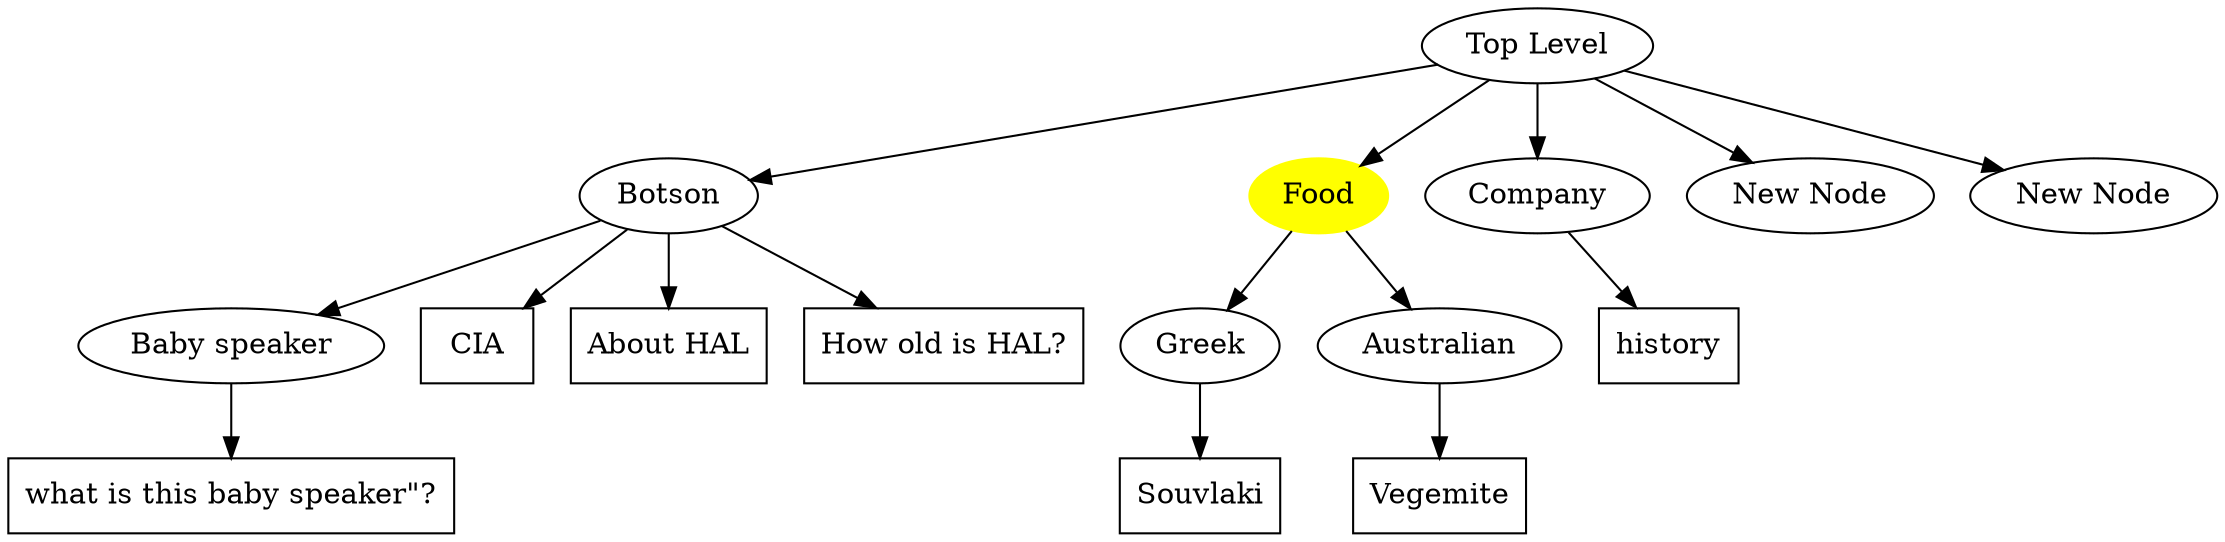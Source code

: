 digraph node_3 {
node_1 [label="Top Level",URL="Index.html?perform=ClassSubView&sub_class=1"];
node_1 -> node_2;
node_2 [label="Botson",URL="Index.html?perform=ClassSubView&sub_class=2"];
node_2 -> node_8;
node_8 [label="Baby speaker",URL="Index.html?perform=ClassSubView&sub_class=8"];
thread_7 [label="what is this baby speaker\"?",shape=box,URL="Index.html?perform=ScriptSubView&sub_script=7"];
node_8 -> thread_7;
thread_1 [label="CIA",shape=box,URL="Index.html?perform=ScriptSubView&sub_script=1"];
node_2 -> thread_1;
thread_3 [label="About HAL",shape=box,URL="Index.html?perform=ScriptSubView&sub_script=3"];
node_2 -> thread_3;
thread_6 [label="How old is HAL?",shape=box,URL="Index.html?perform=ScriptSubView&sub_script=6"];
node_2 -> thread_6;
node_1 -> node_3;
node_3 [label="Food",URL="Index.html?perform=ClassSubView&sub_class=3",color=yellow,style=filled];
node_3 -> node_4;
node_4 [label="Greek",URL="Index.html?perform=ClassSubView&sub_class=4"];
thread_2 [label="Souvlaki",shape=box,URL="Index.html?perform=ScriptSubView&sub_script=2"];
node_4 -> thread_2;
node_3 -> node_6;
node_6 [label="Australian",URL="Index.html?perform=ClassSubView&sub_class=6"];
thread_5 [label="Vegemite",shape=box,URL="Index.html?perform=ScriptSubView&sub_script=5"];
node_6 -> thread_5;
node_1 -> node_5;
node_5 [label="Company",URL="Index.html?perform=ClassSubView&sub_class=5"];
thread_4 [label="history",shape=box,URL="Index.html?perform=ScriptSubView&sub_script=4"];
node_5 -> thread_4;
node_1 -> node_7;
node_7 [label="New Node",URL="Index.html?perform=ClassSubView&sub_class=7"];
node_1 -> node_9;
node_9 [label="New Node",URL="Index.html?perform=ClassSubView&sub_class=9"];
}
